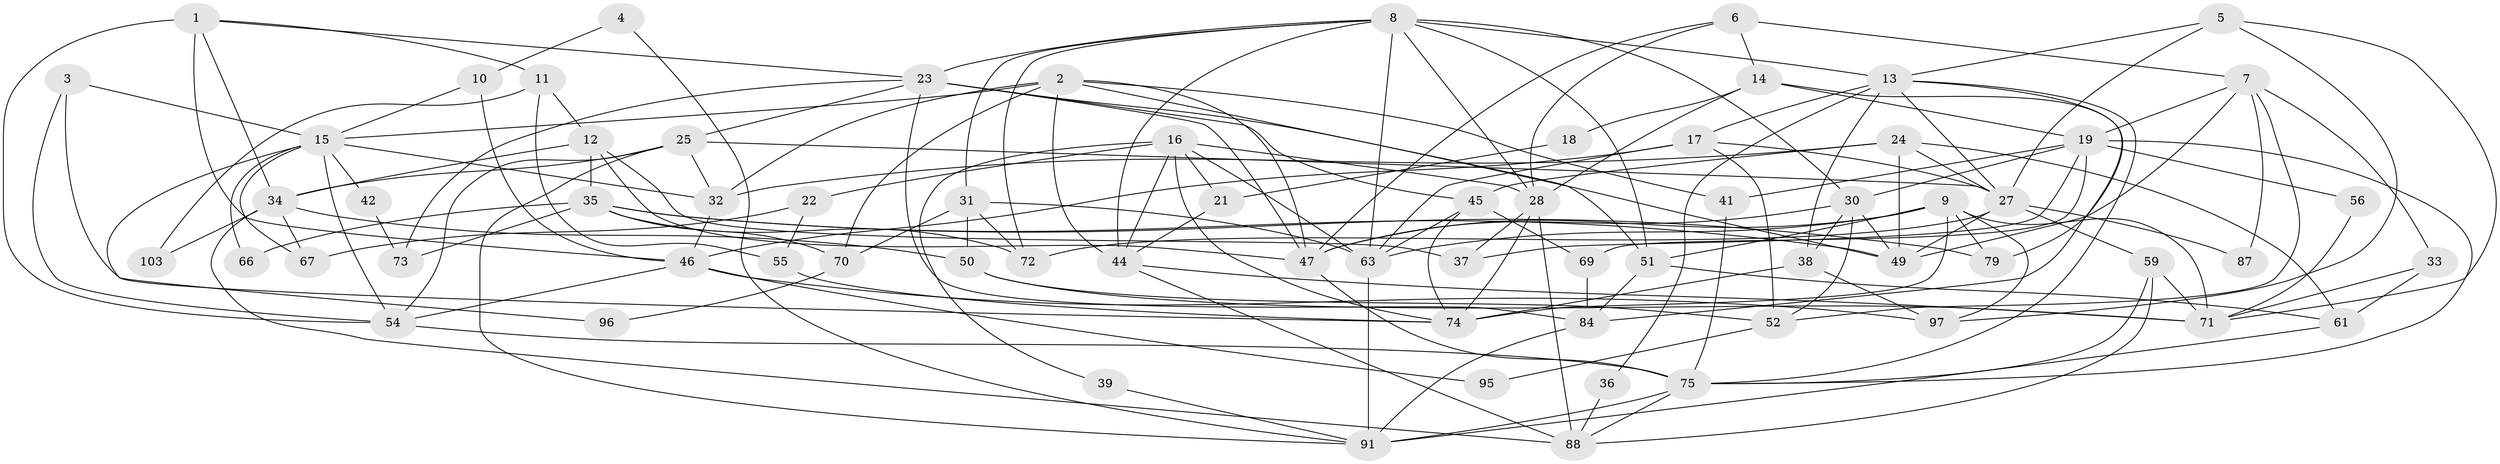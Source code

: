 // Generated by graph-tools (version 1.1) at 2025/52/02/27/25 19:52:02]
// undirected, 70 vertices, 169 edges
graph export_dot {
graph [start="1"]
  node [color=gray90,style=filled];
  1 [super="+80"];
  2 [super="+58"];
  3;
  4;
  5 [super="+43"];
  6;
  7 [super="+20"];
  8 [super="+26"];
  9 [super="+83"];
  10;
  11 [super="+81"];
  12 [super="+94"];
  13 [super="+78"];
  14 [super="+60"];
  15 [super="+100"];
  16 [super="+99"];
  17 [super="+64"];
  18;
  19 [super="+104"];
  21;
  22;
  23 [super="+77"];
  24 [super="+93"];
  25 [super="+29"];
  27 [super="+65"];
  28 [super="+85"];
  30 [super="+48"];
  31 [super="+53"];
  32;
  33 [super="+82"];
  34 [super="+76"];
  35 [super="+40"];
  36;
  37;
  38;
  39;
  41;
  42;
  44 [super="+57"];
  45;
  46 [super="+101"];
  47 [super="+98"];
  49 [super="+106"];
  50;
  51 [super="+68"];
  52;
  54 [super="+62"];
  55;
  56;
  59;
  61;
  63 [super="+90"];
  66;
  67;
  69;
  70;
  71 [super="+105"];
  72;
  73;
  74 [super="+86"];
  75 [super="+89"];
  79;
  84 [super="+102"];
  87;
  88;
  91 [super="+92"];
  95;
  96;
  97;
  103;
  1 -- 23;
  1 -- 34;
  1 -- 11;
  1 -- 46;
  1 -- 54;
  2 -- 32;
  2 -- 15;
  2 -- 70;
  2 -- 41;
  2 -- 51;
  2 -- 47;
  2 -- 44;
  3 -- 54;
  3 -- 74;
  3 -- 15;
  4 -- 10;
  4 -- 91;
  5 -- 13;
  5 -- 27;
  5 -- 97;
  5 -- 71;
  6 -- 28;
  6 -- 47;
  6 -- 7;
  6 -- 14;
  7 -- 33;
  7 -- 87;
  7 -- 52;
  7 -- 19 [weight=2];
  7 -- 49;
  8 -- 63;
  8 -- 30;
  8 -- 31;
  8 -- 72;
  8 -- 28;
  8 -- 13;
  8 -- 44;
  8 -- 23;
  8 -- 51;
  9 -- 63;
  9 -- 74 [weight=2];
  9 -- 97;
  9 -- 71;
  9 -- 79;
  9 -- 47;
  9 -- 51 [weight=2];
  10 -- 15;
  10 -- 46;
  11 -- 55;
  11 -- 103;
  11 -- 12;
  12 -- 35;
  12 -- 34;
  12 -- 37;
  12 -- 47;
  13 -- 17;
  13 -- 38;
  13 -- 84;
  13 -- 75;
  13 -- 36;
  13 -- 27;
  14 -- 18;
  14 -- 19;
  14 -- 79;
  14 -- 28;
  15 -- 32;
  15 -- 54;
  15 -- 96;
  15 -- 66;
  15 -- 67;
  15 -- 42;
  16 -- 21;
  16 -- 22;
  16 -- 74;
  16 -- 44;
  16 -- 63;
  16 -- 39;
  16 -- 28;
  17 -- 52;
  17 -- 46;
  17 -- 27;
  17 -- 63;
  18 -- 21;
  19 -- 75;
  19 -- 37;
  19 -- 41;
  19 -- 69;
  19 -- 56;
  19 -- 30;
  21 -- 44;
  22 -- 67;
  22 -- 55;
  23 -- 73;
  23 -- 47;
  23 -- 84;
  23 -- 45;
  23 -- 49;
  23 -- 25;
  24 -- 32;
  24 -- 61;
  24 -- 27;
  24 -- 45;
  24 -- 49;
  25 -- 27;
  25 -- 32;
  25 -- 34;
  25 -- 91;
  25 -- 54;
  27 -- 87 [weight=2];
  27 -- 49;
  27 -- 72;
  27 -- 59;
  28 -- 37;
  28 -- 88;
  28 -- 74;
  30 -- 49;
  30 -- 52;
  30 -- 38;
  30 -- 47;
  31 -- 70;
  31 -- 72;
  31 -- 50;
  31 -- 63;
  32 -- 46;
  33 -- 61;
  33 -- 71;
  34 -- 88;
  34 -- 67;
  34 -- 50;
  34 -- 103;
  35 -- 72;
  35 -- 79;
  35 -- 66;
  35 -- 73 [weight=2];
  35 -- 70;
  35 -- 49;
  36 -- 88;
  38 -- 74;
  38 -- 97;
  39 -- 91;
  41 -- 75;
  42 -- 73;
  44 -- 88;
  44 -- 71;
  45 -- 74;
  45 -- 63;
  45 -- 69;
  46 -- 95;
  46 -- 97;
  46 -- 54;
  47 -- 75;
  50 -- 52;
  50 -- 71;
  51 -- 61;
  51 -- 84;
  52 -- 95;
  54 -- 75;
  55 -- 74;
  56 -- 71;
  59 -- 88;
  59 -- 71;
  59 -- 75;
  61 -- 91;
  63 -- 91;
  69 -- 84;
  70 -- 96;
  75 -- 91;
  75 -- 88;
  84 -- 91;
}
